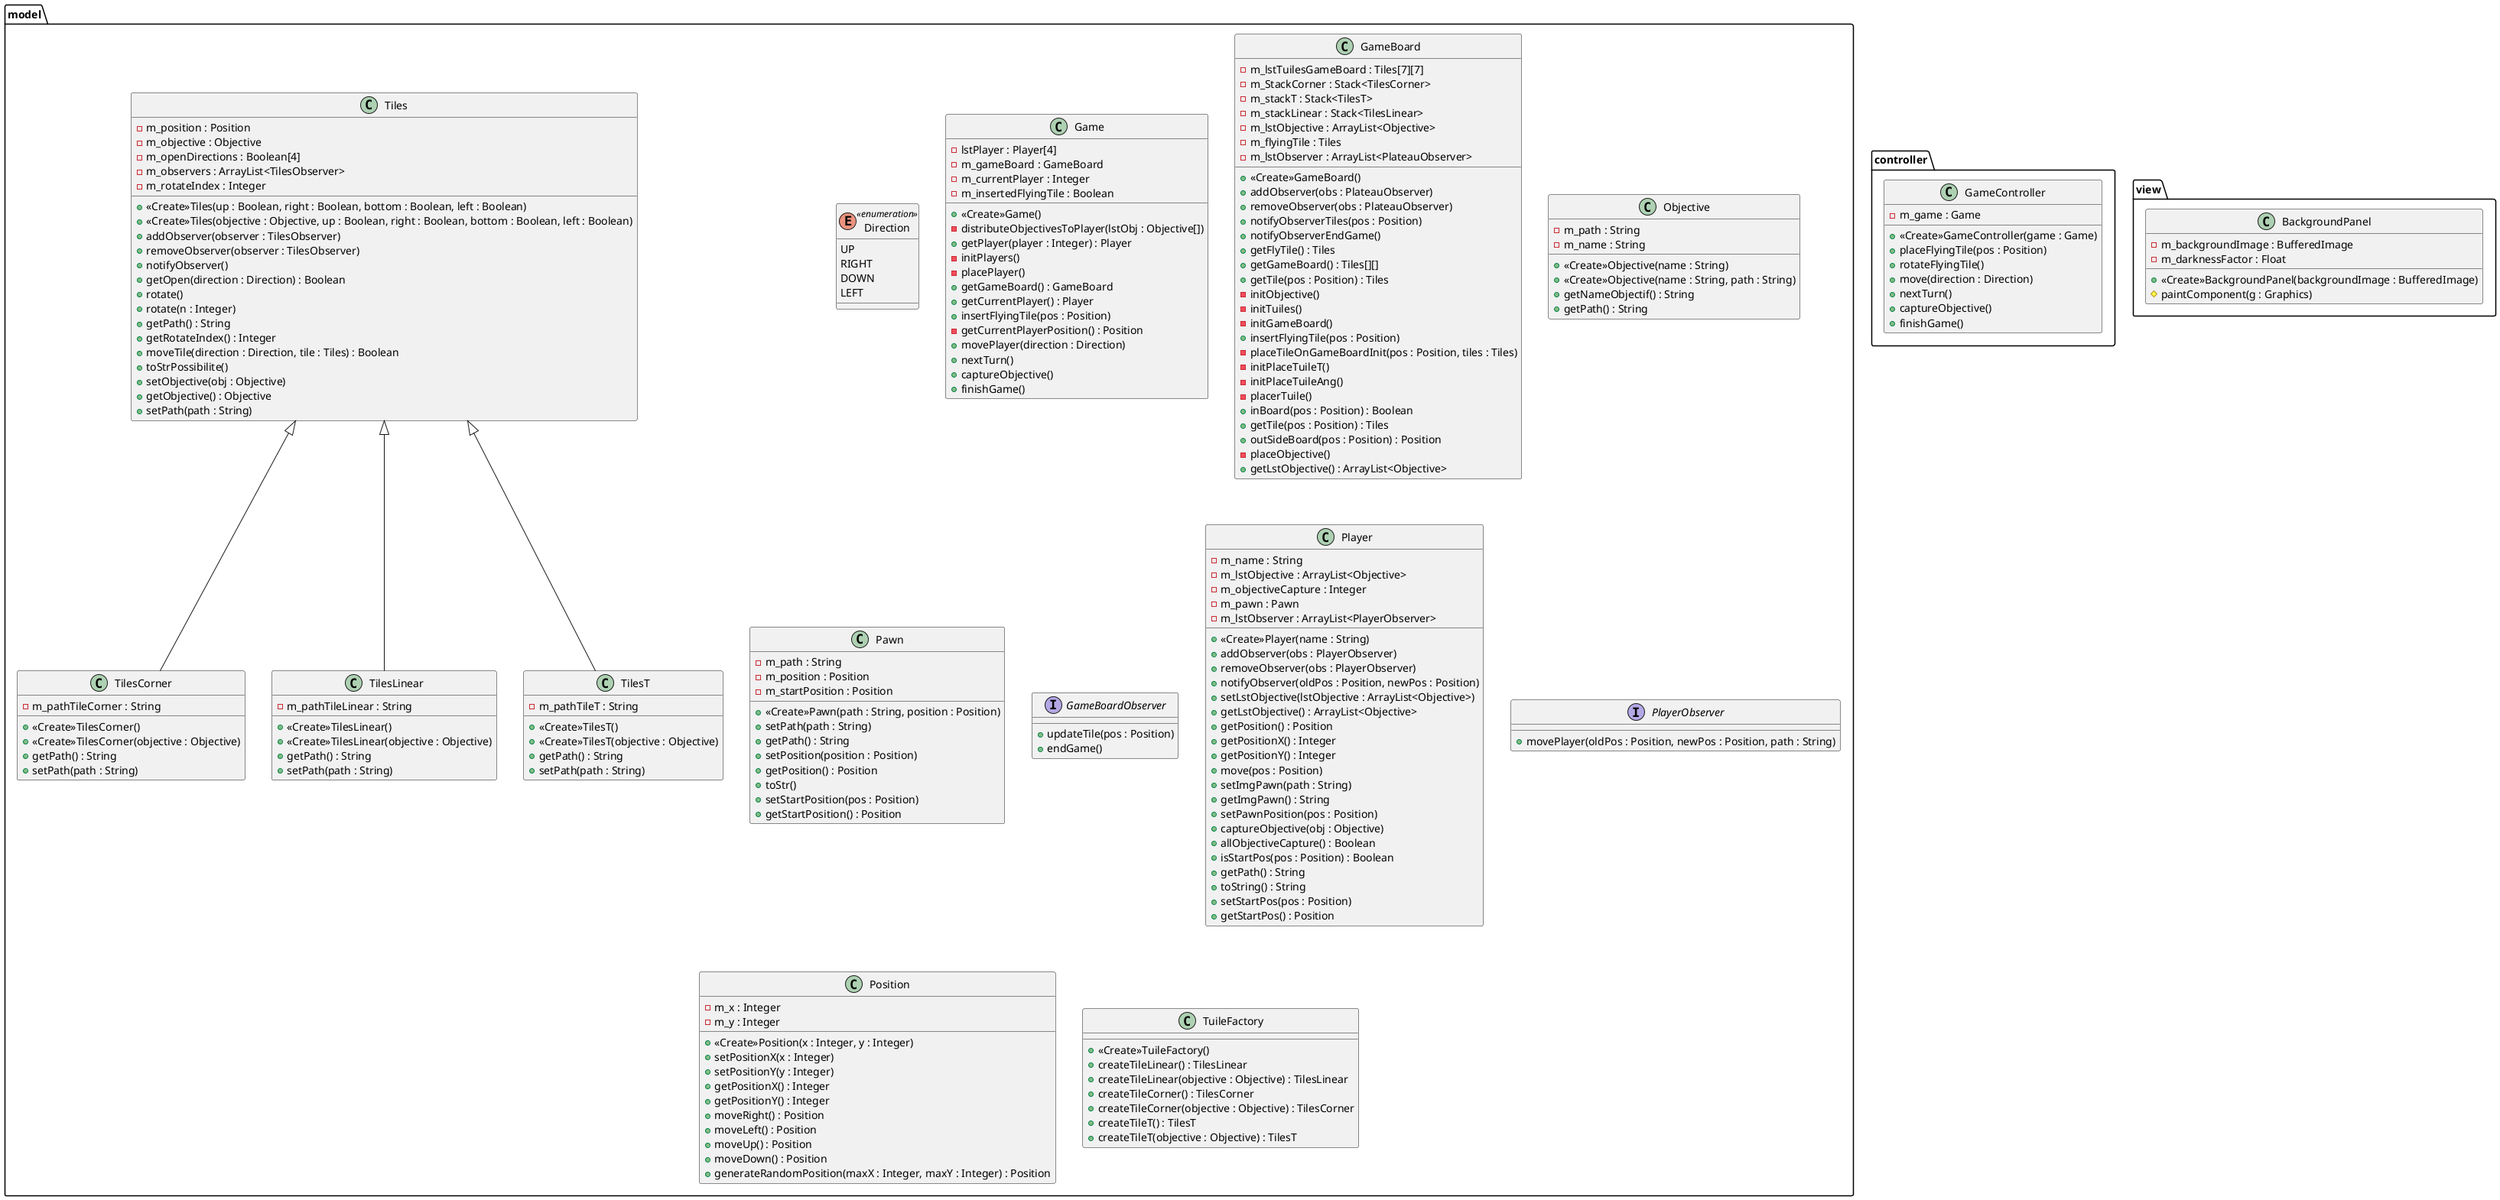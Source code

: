 @startuml

package controller{
    class GameController{
        - m_game : Game

        +<<Create>>GameController(game : Game)
        + placeFlyingTile(pos : Position)
        + rotateFlyingTile()
        + move(direction : Direction)
        + nextTurn()
        + captureObjective()
        + finishGame()
    }
}

package model{

    enum Direction << enumeration >> {
        UP
        RIGHT
        DOWN
        LEFT
    }

    class Game{
        - lstPlayer : Player[4]
        - m_gameBoard : GameBoard
        - m_currentPlayer : Integer
        - m_insertedFlyingTile : Boolean

        +<<Create>>Game()
        - distributeObjectivesToPlayer(lstObj : Objective[])
        + getPlayer(player : Integer) : Player
        - initPlayers()
        - placePlayer()
        + getGameBoard() : GameBoard
        + getCurrentPlayer() : Player
        + insertFlyingTile(pos : Position)
        - getCurrentPlayerPosition() : Position
        + movePlayer(direction : Direction)
        + nextTurn()
        + captureObjective()
        + finishGame()
    }

    class GameBoard{
        - m_lstTuilesGameBoard : Tiles[7][7]
        - m_StackCorner : Stack<TilesCorner>
        - m_stackT : Stack<TilesT>
        - m_stackLinear : Stack<TilesLinear>
        - m_lstObjective : ArrayList<Objective>
        - m_flyingTile : Tiles
        - m_lstObserver : ArrayList<PlateauObserver>

        +<<Create>>GameBoard()
        + addObserver(obs : PlateauObserver)
        + removeObserver(obs : PlateauObserver)
        + notifyObserverTiles(pos : Position)
        + notifyObserverEndGame()
        + getFlyTile() : Tiles
        + getGameBoard() : Tiles[][]
        + getTile(pos : Position) : Tiles
        - initObjective()
        - initTuiles()
        - initGameBoard()
        + insertFlyingTile(pos : Position)
        - placeTileOnGameBoardInit(pos : Position, tiles : Tiles)
        - initPlaceTuileT()
        - initPlaceTuileAng()
        - placerTuile()
        + inBoard(pos : Position) : Boolean
        + getTile(pos : Position) : Tiles
        + outSideBoard(pos : Position) : Position
        - placeObjective()
        + getLstObjective() : ArrayList<Objective>
    }

    class Objective{
        - m_path : String
        - m_name : String

        +<<Create>>Objective(name : String)
        +<<Create>>Objective(name : String, path : String)
        + getNameObjectif() : String
        + getPath() : String
    }

    class Pawn{
        - m_path : String
        - m_position : Position
        - m_startPosition : Position

        +<<Create>>Pawn(path : String, position : Position)
        + setPath(path : String)
        + getPath() : String
        + setPosition(position : Position)
        + getPosition() : Position
        + toStr()
        + setStartPosition(pos : Position)
        + getStartPosition() : Position
    }

    interface GameBoardObserver{
        + updateTile(pos : Position)
        + endGame()
    }

    class Player{
        - m_name : String
        - m_lstObjective : ArrayList<Objective>
        - m_objectiveCapture : Integer
        - m_pawn : Pawn
        - m_lstObserver : ArrayList<PlayerObserver>

        +<<Create>>Player(name : String)
        + addObserver(obs : PlayerObserver)
        + removeObserver(obs : PlayerObserver)
        + notifyObserver(oldPos : Position, newPos : Position)
        + setLstObjective(lstObjective : ArrayList<Objective>)
        + getLstObjective() : ArrayList<Objective>
        + getPosition() : Position
        + getPositionX() : Integer
        + getPositionY() : Integer
        + move(pos : Position)
        + setImgPawn(path : String)
        + getImgPawn() : String
        + setPawnPosition(pos : Position)
        + captureObjective(obj : Objective)
        + allObjectiveCapture() : Boolean
        + isStartPos(pos : Position) : Boolean
        + getPath() : String
        + toString() : String
        + setStartPos(pos : Position)
        + getStartPos() : Position
    }

    interface PlayerObserver{
        + movePlayer(oldPos : Position, newPos : Position, path : String)
    }

    class Position{
        - m_x : Integer
        - m_y : Integer

        +<<Create>>Position(x : Integer, y : Integer)
        + setPositionX(x : Integer)
        + setPositionY(y : Integer)
        + getPositionX() : Integer
        + getPositionY() : Integer
        + moveRight() : Position
        + moveLeft() : Position
        + moveUp() : Position
        + moveDown() : Position
        + generateRandomPosition(maxX : Integer, maxY : Integer) : Position
    }

    class Tiles{
        - m_position : Position
        - m_objective : Objective
        - m_openDirections : Boolean[4]
        - m_observers : ArrayList<TilesObserver>
        - m_rotateIndex : Integer

        +<<Create>>Tiles(up : Boolean, right : Boolean, bottom : Boolean, left : Boolean)
        +<<Create>>Tiles(objective : Objective, up : Boolean, right : Boolean, bottom : Boolean, left : Boolean)
        + addObserver(observer : TilesObserver)
        + removeObserver(observer : TilesObserver)
        + notifyObserver()
        + getOpen(direction : Direction) : Boolean
        + rotate()
        + rotate(n : Integer)
        + getPath() : String
        + getRotateIndex() : Integer
        + moveTile(direction : Direction, tile : Tiles) : Boolean
        + toStrPossibilite()
        + setObjective(obj : Objective)
        + getObjective() : Objective
        + setPath(path : String)
    }

    class TilesCorner extends Tiles{
        - m_pathTileCorner : String

        +<<Create>>TilesCorner()
        +<<Create>>TilesCorner(objective : Objective)
        + getPath() : String
        + setPath(path : String)
    }

    class TilesLinear extends Tiles{
        - m_pathTileLinear : String

        +<<Create>>TilesLinear()
        +<<Create>>TilesLinear(objective : Objective)
        + getPath() : String
        + setPath(path : String)
    }

    class TilesT extends Tiles{
        - m_pathTileT : String

        +<<Create>>TilesT()
        +<<Create>>TilesT(objective : Objective)
        + getPath() : String
        + setPath(path : String)
    }

    class TuileFactory{
        +<<Create>>TuileFactory()
        + createTileLinear() : TilesLinear
        + createTileLinear(objective : Objective) : TilesLinear
        + createTileCorner() : TilesCorner
        + createTileCorner(objective : Objective) : TilesCorner
        + createTileT() : TilesT
        + createTileT(objective : Objective) : TilesT
    }

}

package view{
    class BackgroundPanel{
        - m_backgroundImage : BufferedImage
        - m_darknessFactor : Float

        +<<Create>>BackgroundPanel(backgroundImage : BufferedImage)
        #paintComponent(g : Graphics)
    }
}

@enduml